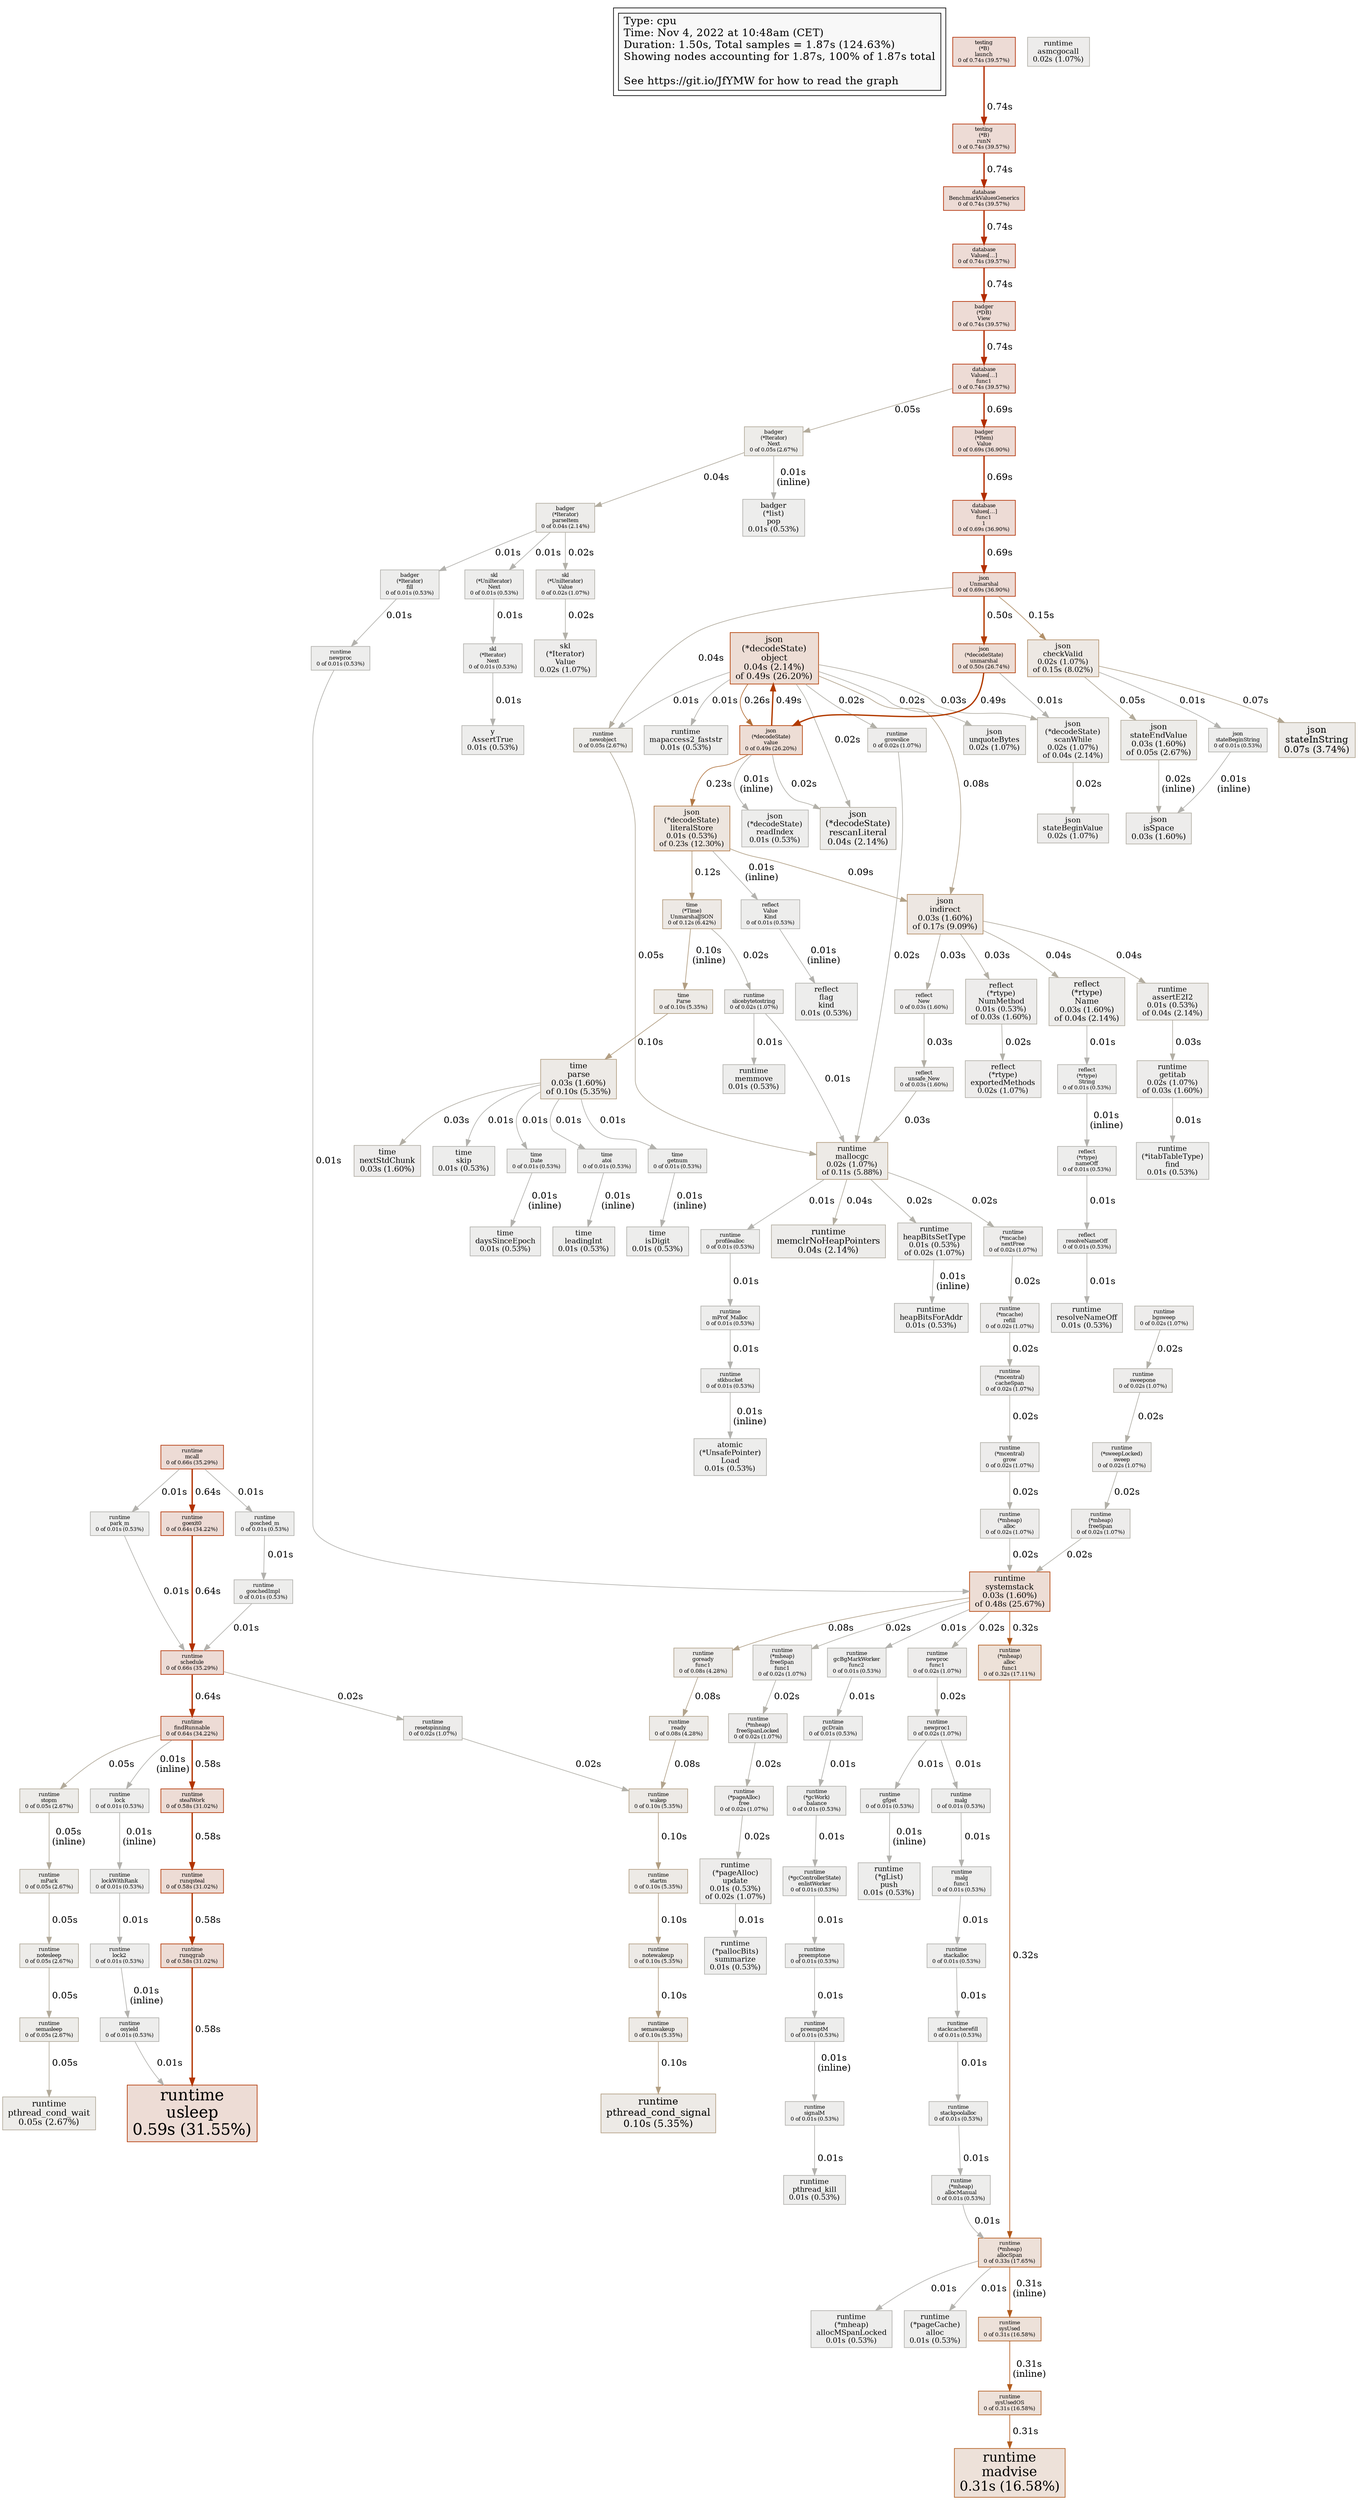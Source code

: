 digraph "unnamed" {
node [style=filled fillcolor="#f8f8f8"]
subgraph cluster_L { "Type: cpu" [shape=box fontsize=16 label="Type: cpu\lTime: Nov 4, 2022 at 10:48am (CET)\lDuration: 1.50s, Total samples = 1.87s (124.63%)\lShowing nodes accounting for 1.87s, 100% of 1.87s total\l\lSee https://git.io/JfYMW for how to read the graph\l"] }
N1 [label="runtime\nsystemstack\n0.03s (1.60%)\nof 0.48s (25.67%)" id="node1" fontsize=12 shape=box tooltip="runtime.systemstack (0.48s)" color="#b23b00" fillcolor="#edddd5"]
N2 [label="runtime\nusleep\n0.59s (31.55%)" id="node2" fontsize=24 shape=box tooltip="runtime.usleep (0.59s)" color="#b23400" fillcolor="#eddcd5"]
N3 [label="json\n(*decodeState)\nobject\n0.04s (2.14%)\nof 0.49s (26.20%)" id="node3" fontsize=13 shape=box tooltip="encoding/json.(*decodeState).object (0.49s)" color="#b23b00" fillcolor="#edddd5"]
N4 [label="json\n(*decodeState)\nvalue\n0 of 0.49s (26.20%)" id="node4" fontsize=8 shape=box tooltip="encoding/json.(*decodeState).value (0.49s)" color="#b23b00" fillcolor="#edddd5"]
N5 [label="runtime\nmcall\n0 of 0.66s (35.29%)" id="node5" fontsize=8 shape=box tooltip="runtime.mcall (0.66s)" color="#b22f00" fillcolor="#eddbd5"]
N6 [label="testing\n(*B)\nlaunch\n0 of 0.74s (39.57%)" id="node6" fontsize=8 shape=box tooltip="testing.(*B).launch (0.74s)" color="#b22b00" fillcolor="#eddbd5"]
N7 [label="json\nUnmarshal\n0 of 0.69s (36.90%)" id="node7" fontsize=8 shape=box tooltip="encoding/json.Unmarshal (0.69s)" color="#b22e00" fillcolor="#eddbd5"]
N8 [label="runtime\nmadvise\n0.31s (16.58%)" id="node8" fontsize=20 shape=box tooltip="runtime.madvise (0.31s)" color="#b25c1e" fillcolor="#ede1d9"]
N9 [label="json\nindirect\n0.03s (1.60%)\nof 0.17s (9.09%)" id="node9" fontsize=12 shape=box tooltip="encoding/json.indirect (0.17s)" color="#b28a61" fillcolor="#ede7e2"]
N10 [label="runtime\nmallocgc\n0.02s (1.07%)\nof 0.11s (5.88%)" id="node10" fontsize=11 shape=box tooltip="runtime.mallocgc (0.11s)" color="#b29c7e" fillcolor="#edeae6"]
N11 [label="json\n(*decodeState)\nliteralStore\n0.01s (0.53%)\nof 0.23s (12.30%)" id="node11" fontsize=11 shape=box tooltip="encoding/json.(*decodeState).literalStore (0.23s)" color="#b27744" fillcolor="#ede5de"]
N12 [label="runtime\nfindRunnable\n0 of 0.64s (34.22%)" id="node12" fontsize=8 shape=box tooltip="runtime.findRunnable (0.64s)" color="#b23100" fillcolor="#eddbd5"]
N13 [label="runtime\nschedule\n0 of 0.66s (35.29%)" id="node13" fontsize=8 shape=box tooltip="runtime.schedule (0.66s)" color="#b22f00" fillcolor="#eddbd5"]
N14 [label="json\ncheckValid\n0.02s (1.07%)\nof 0.15s (8.02%)" id="node14" fontsize=11 shape=box tooltip="encoding/json.checkValid (0.15s)" color="#b2906a" fillcolor="#ede8e3"]
N15 [label="time\nparse\n0.03s (1.60%)\nof 0.10s (5.35%)" id="node15" fontsize=12 shape=box tooltip="time.parse (0.10s)" color="#b29e82" fillcolor="#edeae6"]
N16 [label="database\nValues[…]\nfunc1\n0 of 0.74s (39.57%)" id="node16" fontsize=8 shape=box tooltip="github.com/christophwitzko/flight-booking-service/pkg/database.Values[...].func1 (0.74s)" color="#b22b00" fillcolor="#eddbd5"]
N17 [label="runtime\npthread_cond_signal\n0.10s (5.35%)" id="node17" fontsize=15 shape=box tooltip="runtime.pthread_cond_signal (0.10s)" color="#b29e82" fillcolor="#edeae6"]
N18 [label="runtime\n(*mheap)\nallocSpan\n0 of 0.33s (17.65%)" id="node18" fontsize=8 shape=box tooltip="runtime.(*mheap).allocSpan (0.33s)" color="#b25415" fillcolor="#ede0d8"]
N19 [label="json\nstateInString\n0.07s (3.74%)" id="node19" fontsize=14 shape=box tooltip="encoding/json.stateInString (0.07s)" color="#b2a691" fillcolor="#edebe8"]
N20 [label="json\n(*decodeState)\nrescanLiteral\n0.04s (2.14%)" id="node20" fontsize=13 shape=box tooltip="encoding/json.(*decodeState).rescanLiteral (0.04s)" color="#b2ac9f" fillcolor="#edecea"]
N21 [label="runtime\npthread_cond_wait\n0.05s (2.67%)" id="node21" fontsize=13 shape=box tooltip="runtime.pthread_cond_wait (0.05s)" color="#b2aa9a" fillcolor="#edece9"]
N22 [label="json\n(*decodeState)\nscanWhile\n0.02s (1.07%)\nof 0.04s (2.14%)" id="node22" fontsize=11 shape=box tooltip="encoding/json.(*decodeState).scanWhile (0.04s)" color="#b2ac9f" fillcolor="#edecea"]
N23 [label="json\nisSpace\n0.03s (1.60%)" id="node23" fontsize=12 shape=box tooltip="encoding/json.isSpace (0.03s)" color="#b2aea4" fillcolor="#edeceb"]
N24 [label="runtime\nmemclrNoHeapPointers\n0.04s (2.14%)" id="node24" fontsize=13 shape=box tooltip="runtime.memclrNoHeapPointers (0.04s)" color="#b2ac9f" fillcolor="#edecea"]
N25 [label="json\nstateEndValue\n0.03s (1.60%)\nof 0.05s (2.67%)" id="node25" fontsize=12 shape=box tooltip="encoding/json.stateEndValue (0.05s)" color="#b2aa9a" fillcolor="#edece9"]
N26 [label="time\n(*Time)\nUnmarshalJSON\n0 of 0.12s (6.42%)" id="node26" fontsize=8 shape=box tooltip="time.(*Time).UnmarshalJSON (0.12s)" color="#b29979" fillcolor="#ede9e5"]
N27 [label="runtime\nwakep\n0 of 0.10s (5.35%)" id="node27" fontsize=8 shape=box tooltip="runtime.wakep (0.10s)" color="#b29e82" fillcolor="#edeae6"]
N28 [label="json\n(*decodeState)\nunmarshal\n0 of 0.50s (26.74%)" id="node28" fontsize=8 shape=box tooltip="encoding/json.(*decodeState).unmarshal (0.50s)" color="#b23a00" fillcolor="#edddd5"]
N29 [label="reflect\n(*rtype)\nName\n0.03s (1.60%)\nof 0.04s (2.14%)" id="node29" fontsize=12 shape=box tooltip="reflect.(*rtype).Name (0.04s)" color="#b2ac9f" fillcolor="#edecea"]
N30 [label="badger\n(*Iterator)\nparseItem\n0 of 0.04s (2.14%)" id="node30" fontsize=8 shape=box tooltip="github.com/dgraph-io/badger/v3.(*Iterator).parseItem (0.04s)" color="#b2ac9f" fillcolor="#edecea"]
N31 [label="runtime\nasmcgocall\n0.02s (1.07%)" id="node31" fontsize=11 shape=box tooltip="runtime.asmcgocall (0.02s)" color="#b2b0a8" fillcolor="#edeceb"]
N32 [label="time\nnextStdChunk\n0.03s (1.60%)" id="node32" fontsize=12 shape=box tooltip="time.nextStdChunk (0.03s)" color="#b2aea4" fillcolor="#edeceb"]
N33 [label="runtime\ngetitab\n0.02s (1.07%)\nof 0.03s (1.60%)" id="node33" fontsize=11 shape=box tooltip="runtime.getitab (0.03s)" color="#b2aea4" fillcolor="#edeceb"]
N34 [label="runtime\nassertE2I2\n0.01s (0.53%)\nof 0.04s (2.14%)" id="node34" fontsize=11 shape=box tooltip="runtime.assertE2I2 (0.04s)" color="#b2ac9f" fillcolor="#edecea"]
N35 [label="json\nstateBeginValue\n0.02s (1.07%)" id="node35" fontsize=11 shape=box tooltip="encoding/json.stateBeginValue (0.02s)" color="#b2b0a8" fillcolor="#edeceb"]
N36 [label="json\nunquoteBytes\n0.02s (1.07%)" id="node36" fontsize=11 shape=box tooltip="encoding/json.unquoteBytes (0.02s)" color="#b2b0a8" fillcolor="#edeceb"]
N37 [label="skl\n(*Iterator)\nValue\n0.02s (1.07%)" id="node37" fontsize=11 shape=box tooltip="github.com/dgraph-io/badger/v3/skl.(*Iterator).Value (0.02s)" color="#b2b0a8" fillcolor="#edeceb"]
N38 [label="reflect\n(*rtype)\nexportedMethods\n0.02s (1.07%)" id="node38" fontsize=11 shape=box tooltip="reflect.(*rtype).exportedMethods (0.02s)" color="#b2b0a8" fillcolor="#edeceb"]
N39 [label="reflect\n(*rtype)\nNumMethod\n0.01s (0.53%)\nof 0.03s (1.60%)" id="node39" fontsize=11 shape=box tooltip="reflect.(*rtype).NumMethod (0.03s)" color="#b2aea4" fillcolor="#edeceb"]
N40 [label="badger\n(*Iterator)\nNext\n0 of 0.05s (2.67%)" id="node40" fontsize=8 shape=box tooltip="github.com/dgraph-io/badger/v3.(*Iterator).Next (0.05s)" color="#b2aa9a" fillcolor="#edece9"]
N41 [label="runtime\nnewobject\n0 of 0.05s (2.67%)" id="node41" fontsize=8 shape=box tooltip="runtime.newobject (0.05s)" color="#b2aa9a" fillcolor="#edece9"]
N42 [label="runtime\n(*pageAlloc)\nupdate\n0.01s (0.53%)\nof 0.02s (1.07%)" id="node42" fontsize=11 shape=box tooltip="runtime.(*pageAlloc).update (0.02s)" color="#b2b0a8" fillcolor="#edeceb"]
N43 [label="runtime\nheapBitsSetType\n0.01s (0.53%)\nof 0.02s (1.07%)" id="node43" fontsize=11 shape=box tooltip="runtime.heapBitsSetType (0.02s)" color="#b2b0a8" fillcolor="#edeceb"]
N44 [label="json\n(*decodeState)\nreadIndex\n0.01s (0.53%)" id="node44" fontsize=11 shape=box tooltip="encoding/json.(*decodeState).readIndex (0.01s)" color="#b2b1ad" fillcolor="#ededec"]
N45 [label="badger\n(*list)\npop\n0.01s (0.53%)" id="node45" fontsize=11 shape=box tooltip="github.com/dgraph-io/badger/v3.(*list).pop (0.01s)" color="#b2b1ad" fillcolor="#ededec"]
N46 [label="y\nAssertTrue\n0.01s (0.53%)" id="node46" fontsize=11 shape=box tooltip="github.com/dgraph-io/badger/v3/y.AssertTrue (0.01s)" color="#b2b1ad" fillcolor="#ededec"]
N47 [label="reflect\nflag\nkind\n0.01s (0.53%)" id="node47" fontsize=11 shape=box tooltip="reflect.flag.kind (0.01s)" color="#b2b1ad" fillcolor="#ededec"]
N48 [label="runtime\n(*gList)\npush\n0.01s (0.53%)" id="node48" fontsize=11 shape=box tooltip="runtime.(*gList).push (0.01s)" color="#b2b1ad" fillcolor="#ededec"]
N49 [label="runtime\n(*itabTableType)\nfind\n0.01s (0.53%)" id="node49" fontsize=11 shape=box tooltip="runtime.(*itabTableType).find (0.01s)" color="#b2b1ad" fillcolor="#ededec"]
N50 [label="runtime\n(*mheap)\nallocMSpanLocked\n0.01s (0.53%)" id="node50" fontsize=11 shape=box tooltip="runtime.(*mheap).allocMSpanLocked (0.01s)" color="#b2b1ad" fillcolor="#ededec"]
N51 [label="runtime\n(*pageCache)\nalloc\n0.01s (0.53%)" id="node51" fontsize=11 shape=box tooltip="runtime.(*pageCache).alloc (0.01s)" color="#b2b1ad" fillcolor="#ededec"]
N52 [label="runtime\n(*pallocBits)\nsummarize\n0.01s (0.53%)" id="node52" fontsize=11 shape=box tooltip="runtime.(*pallocBits).summarize (0.01s)" color="#b2b1ad" fillcolor="#ededec"]
N53 [label="runtime\nbgsweep\n0 of 0.02s (1.07%)" id="node53" fontsize=8 shape=box tooltip="runtime.bgsweep (0.02s)" color="#b2b0a8" fillcolor="#edeceb"]
N54 [label="runtime\nheapBitsForAddr\n0.01s (0.53%)" id="node54" fontsize=11 shape=box tooltip="runtime.heapBitsForAddr (0.01s)" color="#b2b1ad" fillcolor="#ededec"]
N55 [label="runtime\nmapaccess2_faststr\n0.01s (0.53%)" id="node55" fontsize=11 shape=box tooltip="runtime.mapaccess2_faststr (0.01s)" color="#b2b1ad" fillcolor="#ededec"]
N56 [label="runtime\nmemmove\n0.01s (0.53%)" id="node56" fontsize=11 shape=box tooltip="runtime.memmove (0.01s)" color="#b2b1ad" fillcolor="#ededec"]
N57 [label="runtime\nnewproc1\n0 of 0.02s (1.07%)" id="node57" fontsize=8 shape=box tooltip="runtime.newproc1 (0.02s)" color="#b2b0a8" fillcolor="#edeceb"]
N58 [label="runtime\npthread_kill\n0.01s (0.53%)" id="node58" fontsize=11 shape=box tooltip="runtime.pthread_kill (0.01s)" color="#b2b1ad" fillcolor="#ededec"]
N59 [label="runtime\nresolveNameOff\n0.01s (0.53%)" id="node59" fontsize=11 shape=box tooltip="runtime.resolveNameOff (0.01s)" color="#b2b1ad" fillcolor="#ededec"]
N60 [label="runtime\nslicebytetostring\n0 of 0.02s (1.07%)" id="node60" fontsize=8 shape=box tooltip="runtime.slicebytetostring (0.02s)" color="#b2b0a8" fillcolor="#edeceb"]
N61 [label="atomic\n(*UnsafePointer)\nLoad\n0.01s (0.53%)" id="node61" fontsize=11 shape=box tooltip="runtime/internal/atomic.(*UnsafePointer).Load (0.01s)" color="#b2b1ad" fillcolor="#ededec"]
N62 [label="time\ndaysSinceEpoch\n0.01s (0.53%)" id="node62" fontsize=11 shape=box tooltip="time.daysSinceEpoch (0.01s)" color="#b2b1ad" fillcolor="#ededec"]
N63 [label="time\nisDigit\n0.01s (0.53%)" id="node63" fontsize=11 shape=box tooltip="time.isDigit (0.01s)" color="#b2b1ad" fillcolor="#ededec"]
N64 [label="time\nleadingInt\n0.01s (0.53%)" id="node64" fontsize=11 shape=box tooltip="time.leadingInt (0.01s)" color="#b2b1ad" fillcolor="#ededec"]
N65 [label="time\nskip\n0.01s (0.53%)" id="node65" fontsize=11 shape=box tooltip="time.skip (0.01s)" color="#b2b1ad" fillcolor="#ededec"]
N66 [label="json\nstateBeginString\n0 of 0.01s (0.53%)" id="node66" fontsize=8 shape=box tooltip="encoding/json.stateBeginString (0.01s)" color="#b2b1ad" fillcolor="#ededec"]
N67 [label="database\nBenchmarkValuesGenerics\n0 of 0.74s (39.57%)" id="node67" fontsize=8 shape=box tooltip="github.com/christophwitzko/flight-booking-service/pkg/database.BenchmarkValuesGenerics (0.74s)" color="#b22b00" fillcolor="#eddbd5"]
N68 [label="database\nValues[…]\n0 of 0.74s (39.57%)" id="node68" fontsize=8 shape=box tooltip="github.com/christophwitzko/flight-booking-service/pkg/database.Values[...] (0.74s)" color="#b22b00" fillcolor="#eddbd5"]
N69 [label="database\nValues[…]\nfunc1\n1\n0 of 0.69s (36.90%)" id="node69" fontsize=8 shape=box tooltip="github.com/christophwitzko/flight-booking-service/pkg/database.Values[...].func1.1 (0.69s)" color="#b22e00" fillcolor="#eddbd5"]
N70 [label="badger\n(*DB)\nView\n0 of 0.74s (39.57%)" id="node70" fontsize=8 shape=box tooltip="github.com/dgraph-io/badger/v3.(*DB).View (0.74s)" color="#b22b00" fillcolor="#eddbd5"]
N71 [label="badger\n(*Item)\nValue\n0 of 0.69s (36.90%)" id="node71" fontsize=8 shape=box tooltip="github.com/dgraph-io/badger/v3.(*Item).Value (0.69s)" color="#b22e00" fillcolor="#eddbd5"]
N72 [label="badger\n(*Iterator)\nfill\n0 of 0.01s (0.53%)" id="node72" fontsize=8 shape=box tooltip="github.com/dgraph-io/badger/v3.(*Iterator).fill (0.01s)" color="#b2b1ad" fillcolor="#ededec"]
N73 [label="skl\n(*Iterator)\nNext\n0 of 0.01s (0.53%)" id="node73" fontsize=8 shape=box tooltip="github.com/dgraph-io/badger/v3/skl.(*Iterator).Next (0.01s)" color="#b2b1ad" fillcolor="#ededec"]
N74 [label="skl\n(*UniIterator)\nNext\n0 of 0.01s (0.53%)" id="node74" fontsize=8 shape=box tooltip="github.com/dgraph-io/badger/v3/skl.(*UniIterator).Next (0.01s)" color="#b2b1ad" fillcolor="#ededec"]
N75 [label="skl\n(*UniIterator)\nValue\n0 of 0.02s (1.07%)" id="node75" fontsize=8 shape=box tooltip="github.com/dgraph-io/badger/v3/skl.(*UniIterator).Value (0.02s)" color="#b2b0a8" fillcolor="#edeceb"]
N76 [label="reflect\n(*rtype)\nString\n0 of 0.01s (0.53%)" id="node76" fontsize=8 shape=box tooltip="reflect.(*rtype).String (0.01s)" color="#b2b1ad" fillcolor="#ededec"]
N77 [label="reflect\n(*rtype)\nnameOff\n0 of 0.01s (0.53%)" id="node77" fontsize=8 shape=box tooltip="reflect.(*rtype).nameOff (0.01s)" color="#b2b1ad" fillcolor="#ededec"]
N78 [label="reflect\nNew\n0 of 0.03s (1.60%)" id="node78" fontsize=8 shape=box tooltip="reflect.New (0.03s)" color="#b2aea4" fillcolor="#edeceb"]
N79 [label="reflect\nValue\nKind\n0 of 0.01s (0.53%)" id="node79" fontsize=8 shape=box tooltip="reflect.Value.Kind (0.01s)" color="#b2b1ad" fillcolor="#ededec"]
N80 [label="reflect\nresolveNameOff\n0 of 0.01s (0.53%)" id="node80" fontsize=8 shape=box tooltip="reflect.resolveNameOff (0.01s)" color="#b2b1ad" fillcolor="#ededec"]
N81 [label="reflect\nunsafe_New\n0 of 0.03s (1.60%)" id="node81" fontsize=8 shape=box tooltip="reflect.unsafe_New (0.03s)" color="#b2aea4" fillcolor="#edeceb"]
N82 [label="runtime\n(*gcControllerState)\nenlistWorker\n0 of 0.01s (0.53%)" id="node82" fontsize=8 shape=box tooltip="runtime.(*gcControllerState).enlistWorker (0.01s)" color="#b2b1ad" fillcolor="#ededec"]
N83 [label="runtime\n(*gcWork)\nbalance\n0 of 0.01s (0.53%)" id="node83" fontsize=8 shape=box tooltip="runtime.(*gcWork).balance (0.01s)" color="#b2b1ad" fillcolor="#ededec"]
N84 [label="runtime\n(*mcache)\nnextFree\n0 of 0.02s (1.07%)" id="node84" fontsize=8 shape=box tooltip="runtime.(*mcache).nextFree (0.02s)" color="#b2b0a8" fillcolor="#edeceb"]
N85 [label="runtime\n(*mcache)\nrefill\n0 of 0.02s (1.07%)" id="node85" fontsize=8 shape=box tooltip="runtime.(*mcache).refill (0.02s)" color="#b2b0a8" fillcolor="#edeceb"]
N86 [label="runtime\n(*mcentral)\ncacheSpan\n0 of 0.02s (1.07%)" id="node86" fontsize=8 shape=box tooltip="runtime.(*mcentral).cacheSpan (0.02s)" color="#b2b0a8" fillcolor="#edeceb"]
N87 [label="runtime\n(*mcentral)\ngrow\n0 of 0.02s (1.07%)" id="node87" fontsize=8 shape=box tooltip="runtime.(*mcentral).grow (0.02s)" color="#b2b0a8" fillcolor="#edeceb"]
N88 [label="runtime\n(*mheap)\nalloc\n0 of 0.02s (1.07%)" id="node88" fontsize=8 shape=box tooltip="runtime.(*mheap).alloc (0.02s)" color="#b2b0a8" fillcolor="#edeceb"]
N89 [label="runtime\n(*mheap)\nalloc\nfunc1\n0 of 0.32s (17.11%)" id="node89" fontsize=8 shape=box tooltip="runtime.(*mheap).alloc.func1 (0.32s)" color="#b25819" fillcolor="#ede1d8"]
N90 [label="runtime\n(*mheap)\nallocManual\n0 of 0.01s (0.53%)" id="node90" fontsize=8 shape=box tooltip="runtime.(*mheap).allocManual (0.01s)" color="#b2b1ad" fillcolor="#ededec"]
N91 [label="runtime\n(*mheap)\nfreeSpan\n0 of 0.02s (1.07%)" id="node91" fontsize=8 shape=box tooltip="runtime.(*mheap).freeSpan (0.02s)" color="#b2b0a8" fillcolor="#edeceb"]
N92 [label="runtime\n(*mheap)\nfreeSpan\nfunc1\n0 of 0.02s (1.07%)" id="node92" fontsize=8 shape=box tooltip="runtime.(*mheap).freeSpan.func1 (0.02s)" color="#b2b0a8" fillcolor="#edeceb"]
N93 [label="runtime\n(*mheap)\nfreeSpanLocked\n0 of 0.02s (1.07%)" id="node93" fontsize=8 shape=box tooltip="runtime.(*mheap).freeSpanLocked (0.02s)" color="#b2b0a8" fillcolor="#edeceb"]
N94 [label="runtime\n(*pageAlloc)\nfree\n0 of 0.02s (1.07%)" id="node94" fontsize=8 shape=box tooltip="runtime.(*pageAlloc).free (0.02s)" color="#b2b0a8" fillcolor="#edeceb"]
N95 [label="runtime\n(*sweepLocked)\nsweep\n0 of 0.02s (1.07%)" id="node95" fontsize=8 shape=box tooltip="runtime.(*sweepLocked).sweep (0.02s)" color="#b2b0a8" fillcolor="#edeceb"]
N96 [label="runtime\ngcBgMarkWorker\nfunc2\n0 of 0.01s (0.53%)" id="node96" fontsize=8 shape=box tooltip="runtime.gcBgMarkWorker.func2 (0.01s)" color="#b2b1ad" fillcolor="#ededec"]
N97 [label="runtime\ngcDrain\n0 of 0.01s (0.53%)" id="node97" fontsize=8 shape=box tooltip="runtime.gcDrain (0.01s)" color="#b2b1ad" fillcolor="#ededec"]
N98 [label="runtime\ngfget\n0 of 0.01s (0.53%)" id="node98" fontsize=8 shape=box tooltip="runtime.gfget (0.01s)" color="#b2b1ad" fillcolor="#ededec"]
N99 [label="runtime\ngoexit0\n0 of 0.64s (34.22%)" id="node99" fontsize=8 shape=box tooltip="runtime.goexit0 (0.64s)" color="#b23100" fillcolor="#eddbd5"]
N100 [label="runtime\ngoready\nfunc1\n0 of 0.08s (4.28%)" id="node100" fontsize=8 shape=box tooltip="runtime.goready.func1 (0.08s)" color="#b2a38c" fillcolor="#edebe8"]
N101 [label="runtime\ngoschedImpl\n0 of 0.01s (0.53%)" id="node101" fontsize=8 shape=box tooltip="runtime.goschedImpl (0.01s)" color="#b2b1ad" fillcolor="#ededec"]
N102 [label="runtime\ngosched_m\n0 of 0.01s (0.53%)" id="node102" fontsize=8 shape=box tooltip="runtime.gosched_m (0.01s)" color="#b2b1ad" fillcolor="#ededec"]
N103 [label="runtime\ngrowslice\n0 of 0.02s (1.07%)" id="node103" fontsize=8 shape=box tooltip="runtime.growslice (0.02s)" color="#b2b0a8" fillcolor="#edeceb"]
N104 [label="runtime\nlock\n0 of 0.01s (0.53%)" id="node104" fontsize=8 shape=box tooltip="runtime.lock (0.01s)" color="#b2b1ad" fillcolor="#ededec"]
N105 [label="runtime\nlock2\n0 of 0.01s (0.53%)" id="node105" fontsize=8 shape=box tooltip="runtime.lock2 (0.01s)" color="#b2b1ad" fillcolor="#ededec"]
N106 [label="runtime\nlockWithRank\n0 of 0.01s (0.53%)" id="node106" fontsize=8 shape=box tooltip="runtime.lockWithRank (0.01s)" color="#b2b1ad" fillcolor="#ededec"]
N107 [label="runtime\nmPark\n0 of 0.05s (2.67%)" id="node107" fontsize=8 shape=box tooltip="runtime.mPark (0.05s)" color="#b2aa9a" fillcolor="#edece9"]
N108 [label="runtime\nmProf_Malloc\n0 of 0.01s (0.53%)" id="node108" fontsize=8 shape=box tooltip="runtime.mProf_Malloc (0.01s)" color="#b2b1ad" fillcolor="#ededec"]
N109 [label="runtime\nmalg\n0 of 0.01s (0.53%)" id="node109" fontsize=8 shape=box tooltip="runtime.malg (0.01s)" color="#b2b1ad" fillcolor="#ededec"]
N110 [label="runtime\nmalg\nfunc1\n0 of 0.01s (0.53%)" id="node110" fontsize=8 shape=box tooltip="runtime.malg.func1 (0.01s)" color="#b2b1ad" fillcolor="#ededec"]
N111 [label="runtime\nnewproc\n0 of 0.01s (0.53%)" id="node111" fontsize=8 shape=box tooltip="runtime.newproc (0.01s)" color="#b2b1ad" fillcolor="#ededec"]
N112 [label="runtime\nnewproc\nfunc1\n0 of 0.02s (1.07%)" id="node112" fontsize=8 shape=box tooltip="runtime.newproc.func1 (0.02s)" color="#b2b0a8" fillcolor="#edeceb"]
N113 [label="runtime\nnotesleep\n0 of 0.05s (2.67%)" id="node113" fontsize=8 shape=box tooltip="runtime.notesleep (0.05s)" color="#b2aa9a" fillcolor="#edece9"]
N114 [label="runtime\nnotewakeup\n0 of 0.10s (5.35%)" id="node114" fontsize=8 shape=box tooltip="runtime.notewakeup (0.10s)" color="#b29e82" fillcolor="#edeae6"]
N115 [label="runtime\nosyield\n0 of 0.01s (0.53%)" id="node115" fontsize=8 shape=box tooltip="runtime.osyield (0.01s)" color="#b2b1ad" fillcolor="#ededec"]
N116 [label="runtime\npark_m\n0 of 0.01s (0.53%)" id="node116" fontsize=8 shape=box tooltip="runtime.park_m (0.01s)" color="#b2b1ad" fillcolor="#ededec"]
N117 [label="runtime\npreemptM\n0 of 0.01s (0.53%)" id="node117" fontsize=8 shape=box tooltip="runtime.preemptM (0.01s)" color="#b2b1ad" fillcolor="#ededec"]
N118 [label="runtime\npreemptone\n0 of 0.01s (0.53%)" id="node118" fontsize=8 shape=box tooltip="runtime.preemptone (0.01s)" color="#b2b1ad" fillcolor="#ededec"]
N119 [label="runtime\nprofilealloc\n0 of 0.01s (0.53%)" id="node119" fontsize=8 shape=box tooltip="runtime.profilealloc (0.01s)" color="#b2b1ad" fillcolor="#ededec"]
N120 [label="runtime\nready\n0 of 0.08s (4.28%)" id="node120" fontsize=8 shape=box tooltip="runtime.ready (0.08s)" color="#b2a38c" fillcolor="#edebe8"]
N121 [label="runtime\nresetspinning\n0 of 0.02s (1.07%)" id="node121" fontsize=8 shape=box tooltip="runtime.resetspinning (0.02s)" color="#b2b0a8" fillcolor="#edeceb"]
N122 [label="runtime\nrunqgrab\n0 of 0.58s (31.02%)" id="node122" fontsize=8 shape=box tooltip="runtime.runqgrab (0.58s)" color="#b23400" fillcolor="#eddcd5"]
N123 [label="runtime\nrunqsteal\n0 of 0.58s (31.02%)" id="node123" fontsize=8 shape=box tooltip="runtime.runqsteal (0.58s)" color="#b23400" fillcolor="#eddcd5"]
N124 [label="runtime\nsemasleep\n0 of 0.05s (2.67%)" id="node124" fontsize=8 shape=box tooltip="runtime.semasleep (0.05s)" color="#b2aa9a" fillcolor="#edece9"]
N125 [label="runtime\nsemawakeup\n0 of 0.10s (5.35%)" id="node125" fontsize=8 shape=box tooltip="runtime.semawakeup (0.10s)" color="#b29e82" fillcolor="#edeae6"]
N126 [label="runtime\nsignalM\n0 of 0.01s (0.53%)" id="node126" fontsize=8 shape=box tooltip="runtime.signalM (0.01s)" color="#b2b1ad" fillcolor="#ededec"]
N127 [label="runtime\nstackalloc\n0 of 0.01s (0.53%)" id="node127" fontsize=8 shape=box tooltip="runtime.stackalloc (0.01s)" color="#b2b1ad" fillcolor="#ededec"]
N128 [label="runtime\nstackcacherefill\n0 of 0.01s (0.53%)" id="node128" fontsize=8 shape=box tooltip="runtime.stackcacherefill (0.01s)" color="#b2b1ad" fillcolor="#ededec"]
N129 [label="runtime\nstackpoolalloc\n0 of 0.01s (0.53%)" id="node129" fontsize=8 shape=box tooltip="runtime.stackpoolalloc (0.01s)" color="#b2b1ad" fillcolor="#ededec"]
N130 [label="runtime\nstartm\n0 of 0.10s (5.35%)" id="node130" fontsize=8 shape=box tooltip="runtime.startm (0.10s)" color="#b29e82" fillcolor="#edeae6"]
N131 [label="runtime\nstealWork\n0 of 0.58s (31.02%)" id="node131" fontsize=8 shape=box tooltip="runtime.stealWork (0.58s)" color="#b23400" fillcolor="#eddcd5"]
N132 [label="runtime\nstkbucket\n0 of 0.01s (0.53%)" id="node132" fontsize=8 shape=box tooltip="runtime.stkbucket (0.01s)" color="#b2b1ad" fillcolor="#ededec"]
N133 [label="runtime\nstopm\n0 of 0.05s (2.67%)" id="node133" fontsize=8 shape=box tooltip="runtime.stopm (0.05s)" color="#b2aa9a" fillcolor="#edece9"]
N134 [label="runtime\nsweepone\n0 of 0.02s (1.07%)" id="node134" fontsize=8 shape=box tooltip="runtime.sweepone (0.02s)" color="#b2b0a8" fillcolor="#edeceb"]
N135 [label="runtime\nsysUsed\n0 of 0.31s (16.58%)" id="node135" fontsize=8 shape=box tooltip="runtime.sysUsed (0.31s)" color="#b25c1e" fillcolor="#ede1d9"]
N136 [label="runtime\nsysUsedOS\n0 of 0.31s (16.58%)" id="node136" fontsize=8 shape=box tooltip="runtime.sysUsedOS (0.31s)" color="#b25c1e" fillcolor="#ede1d9"]
N137 [label="testing\n(*B)\nrunN\n0 of 0.74s (39.57%)" id="node137" fontsize=8 shape=box tooltip="testing.(*B).runN (0.74s)" color="#b22b00" fillcolor="#eddbd5"]
N138 [label="time\nDate\n0 of 0.01s (0.53%)" id="node138" fontsize=8 shape=box tooltip="time.Date (0.01s)" color="#b2b1ad" fillcolor="#ededec"]
N139 [label="time\nParse\n0 of 0.10s (5.35%)" id="node139" fontsize=8 shape=box tooltip="time.Parse (0.10s)" color="#b29e82" fillcolor="#edeae6"]
N140 [label="time\natoi\n0 of 0.01s (0.53%)" id="node140" fontsize=8 shape=box tooltip="time.atoi (0.01s)" color="#b2b1ad" fillcolor="#ededec"]
N141 [label="time\ngetnum\n0 of 0.01s (0.53%)" id="node141" fontsize=8 shape=box tooltip="time.getnum (0.01s)" color="#b2b1ad" fillcolor="#ededec"]
N67 -> N68 [label=" 0.74s" weight=40 penwidth=2 color="#b22b00" tooltip="github.com/christophwitzko/flight-booking-service/pkg/database.BenchmarkValuesGenerics -> github.com/christophwitzko/flight-booking-service/pkg/database.Values[...] (0.74s)" labeltooltip="github.com/christophwitzko/flight-booking-service/pkg/database.BenchmarkValuesGenerics -> github.com/christophwitzko/flight-booking-service/pkg/database.Values[...] (0.74s)"]
N68 -> N70 [label=" 0.74s" weight=40 penwidth=2 color="#b22b00" tooltip="github.com/christophwitzko/flight-booking-service/pkg/database.Values[...] -> github.com/dgraph-io/badger/v3.(*DB).View (0.74s)" labeltooltip="github.com/christophwitzko/flight-booking-service/pkg/database.Values[...] -> github.com/dgraph-io/badger/v3.(*DB).View (0.74s)"]
N70 -> N16 [label=" 0.74s" weight=40 penwidth=2 color="#b22b00" tooltip="github.com/dgraph-io/badger/v3.(*DB).View -> github.com/christophwitzko/flight-booking-service/pkg/database.Values[...].func1 (0.74s)" labeltooltip="github.com/dgraph-io/badger/v3.(*DB).View -> github.com/christophwitzko/flight-booking-service/pkg/database.Values[...].func1 (0.74s)"]
N6 -> N137 [label=" 0.74s" weight=40 penwidth=2 color="#b22b00" tooltip="testing.(*B).launch -> testing.(*B).runN (0.74s)" labeltooltip="testing.(*B).launch -> testing.(*B).runN (0.74s)"]
N137 -> N67 [label=" 0.74s" weight=40 penwidth=2 color="#b22b00" tooltip="testing.(*B).runN -> github.com/christophwitzko/flight-booking-service/pkg/database.BenchmarkValuesGenerics (0.74s)" labeltooltip="testing.(*B).runN -> github.com/christophwitzko/flight-booking-service/pkg/database.BenchmarkValuesGenerics (0.74s)"]
N16 -> N71 [label=" 0.69s" weight=37 penwidth=2 color="#b22e00" tooltip="github.com/christophwitzko/flight-booking-service/pkg/database.Values[...].func1 -> github.com/dgraph-io/badger/v3.(*Item).Value (0.69s)" labeltooltip="github.com/christophwitzko/flight-booking-service/pkg/database.Values[...].func1 -> github.com/dgraph-io/badger/v3.(*Item).Value (0.69s)"]
N69 -> N7 [label=" 0.69s" weight=37 penwidth=2 color="#b22e00" tooltip="github.com/christophwitzko/flight-booking-service/pkg/database.Values[...].func1.1 -> encoding/json.Unmarshal (0.69s)" labeltooltip="github.com/christophwitzko/flight-booking-service/pkg/database.Values[...].func1.1 -> encoding/json.Unmarshal (0.69s)"]
N71 -> N69 [label=" 0.69s" weight=37 penwidth=2 color="#b22e00" tooltip="github.com/dgraph-io/badger/v3.(*Item).Value -> github.com/christophwitzko/flight-booking-service/pkg/database.Values[...].func1.1 (0.69s)" labeltooltip="github.com/dgraph-io/badger/v3.(*Item).Value -> github.com/christophwitzko/flight-booking-service/pkg/database.Values[...].func1.1 (0.69s)"]
N99 -> N13 [label=" 0.64s" weight=35 penwidth=2 color="#b23100" tooltip="runtime.goexit0 -> runtime.schedule (0.64s)" labeltooltip="runtime.goexit0 -> runtime.schedule (0.64s)"]
N5 -> N99 [label=" 0.64s" weight=35 penwidth=2 color="#b23100" tooltip="runtime.mcall -> runtime.goexit0 (0.64s)" labeltooltip="runtime.mcall -> runtime.goexit0 (0.64s)"]
N13 -> N12 [label=" 0.64s" weight=35 penwidth=2 color="#b23100" tooltip="runtime.schedule -> runtime.findRunnable (0.64s)" labeltooltip="runtime.schedule -> runtime.findRunnable (0.64s)"]
N12 -> N131 [label=" 0.58s" weight=32 penwidth=2 color="#b23400" tooltip="runtime.findRunnable -> runtime.stealWork (0.58s)" labeltooltip="runtime.findRunnable -> runtime.stealWork (0.58s)"]
N122 -> N2 [label=" 0.58s" weight=32 penwidth=2 color="#b23400" tooltip="runtime.runqgrab -> runtime.usleep (0.58s)" labeltooltip="runtime.runqgrab -> runtime.usleep (0.58s)"]
N123 -> N122 [label=" 0.58s" weight=32 penwidth=2 color="#b23400" tooltip="runtime.runqsteal -> runtime.runqgrab (0.58s)" labeltooltip="runtime.runqsteal -> runtime.runqgrab (0.58s)"]
N131 -> N123 [label=" 0.58s" weight=32 penwidth=2 color="#b23400" tooltip="runtime.stealWork -> runtime.runqsteal (0.58s)" labeltooltip="runtime.stealWork -> runtime.runqsteal (0.58s)"]
N7 -> N28 [label=" 0.50s" weight=27 penwidth=2 color="#b23a00" tooltip="encoding/json.Unmarshal -> encoding/json.(*decodeState).unmarshal (0.50s)" labeltooltip="encoding/json.Unmarshal -> encoding/json.(*decodeState).unmarshal (0.50s)"]
N28 -> N4 [label=" 0.49s" weight=27 penwidth=2 color="#b23b00" tooltip="encoding/json.(*decodeState).unmarshal -> encoding/json.(*decodeState).value (0.49s)" labeltooltip="encoding/json.(*decodeState).unmarshal -> encoding/json.(*decodeState).value (0.49s)"]
N4 -> N3 [label=" 0.49s" weight=27 penwidth=2 color="#b23b00" tooltip="encoding/json.(*decodeState).value -> encoding/json.(*decodeState).object (0.49s)" labeltooltip="encoding/json.(*decodeState).value -> encoding/json.(*decodeState).object (0.49s)"]
N89 -> N18 [label=" 0.32s" weight=18 color="#b25819" tooltip="runtime.(*mheap).alloc.func1 -> runtime.(*mheap).allocSpan (0.32s)" labeltooltip="runtime.(*mheap).alloc.func1 -> runtime.(*mheap).allocSpan (0.32s)"]
N1 -> N89 [label=" 0.32s" weight=18 color="#b25819" tooltip="runtime.systemstack -> runtime.(*mheap).alloc.func1 (0.32s)" labeltooltip="runtime.systemstack -> runtime.(*mheap).alloc.func1 (0.32s)"]
N18 -> N135 [label=" 0.31s\n (inline)" weight=17 color="#b25c1e" tooltip="runtime.(*mheap).allocSpan -> runtime.sysUsed (0.31s)" labeltooltip="runtime.(*mheap).allocSpan -> runtime.sysUsed (0.31s)"]
N135 -> N136 [label=" 0.31s\n (inline)" weight=17 color="#b25c1e" tooltip="runtime.sysUsed -> runtime.sysUsedOS (0.31s)" labeltooltip="runtime.sysUsed -> runtime.sysUsedOS (0.31s)"]
N136 -> N8 [label=" 0.31s" weight=17 color="#b25c1e" tooltip="runtime.sysUsedOS -> runtime.madvise (0.31s)" labeltooltip="runtime.sysUsedOS -> runtime.madvise (0.31s)"]
N3 -> N4 [label=" 0.26s" weight=14 color="#b26d36" tooltip="encoding/json.(*decodeState).object -> encoding/json.(*decodeState).value (0.26s)" labeltooltip="encoding/json.(*decodeState).object -> encoding/json.(*decodeState).value (0.26s)"]
N4 -> N11 [label=" 0.23s" weight=13 color="#b27744" tooltip="encoding/json.(*decodeState).value -> encoding/json.(*decodeState).literalStore (0.23s)" labeltooltip="encoding/json.(*decodeState).value -> encoding/json.(*decodeState).literalStore (0.23s)"]
N7 -> N14 [label=" 0.15s" weight=9 color="#b2906a" tooltip="encoding/json.Unmarshal -> encoding/json.checkValid (0.15s)" labeltooltip="encoding/json.Unmarshal -> encoding/json.checkValid (0.15s)"]
N11 -> N26 [label=" 0.12s" weight=7 color="#b29979" tooltip="encoding/json.(*decodeState).literalStore -> time.(*Time).UnmarshalJSON (0.12s)" labeltooltip="encoding/json.(*decodeState).literalStore -> time.(*Time).UnmarshalJSON (0.12s)"]
N114 -> N125 [label=" 0.10s" weight=6 color="#b29e82" tooltip="runtime.notewakeup -> runtime.semawakeup (0.10s)" labeltooltip="runtime.notewakeup -> runtime.semawakeup (0.10s)"]
N125 -> N17 [label=" 0.10s" weight=6 color="#b29e82" tooltip="runtime.semawakeup -> runtime.pthread_cond_signal (0.10s)" labeltooltip="runtime.semawakeup -> runtime.pthread_cond_signal (0.10s)"]
N130 -> N114 [label=" 0.10s" weight=6 color="#b29e82" tooltip="runtime.startm -> runtime.notewakeup (0.10s)" labeltooltip="runtime.startm -> runtime.notewakeup (0.10s)"]
N27 -> N130 [label=" 0.10s" weight=6 color="#b29e82" tooltip="runtime.wakep -> runtime.startm (0.10s)" labeltooltip="runtime.wakep -> runtime.startm (0.10s)"]
N26 -> N139 [label=" 0.10s\n (inline)" weight=6 color="#b29e82" tooltip="time.(*Time).UnmarshalJSON -> time.Parse (0.10s)" labeltooltip="time.(*Time).UnmarshalJSON -> time.Parse (0.10s)"]
N139 -> N15 [label=" 0.10s" weight=6 color="#b29e82" tooltip="time.Parse -> time.parse (0.10s)" labeltooltip="time.Parse -> time.parse (0.10s)"]
N11 -> N9 [label=" 0.09s" weight=5 color="#b2a187" tooltip="encoding/json.(*decodeState).literalStore -> encoding/json.indirect (0.09s)" labeltooltip="encoding/json.(*decodeState).literalStore -> encoding/json.indirect (0.09s)"]
N3 -> N9 [label=" 0.08s" weight=5 color="#b2a38c" tooltip="encoding/json.(*decodeState).object -> encoding/json.indirect (0.08s)" labeltooltip="encoding/json.(*decodeState).object -> encoding/json.indirect (0.08s)"]
N100 -> N120 [label=" 0.08s" weight=5 color="#b2a38c" tooltip="runtime.goready.func1 -> runtime.ready (0.08s)" labeltooltip="runtime.goready.func1 -> runtime.ready (0.08s)"]
N120 -> N27 [label=" 0.08s" weight=5 color="#b2a38c" tooltip="runtime.ready -> runtime.wakep (0.08s)" labeltooltip="runtime.ready -> runtime.wakep (0.08s)"]
N1 -> N100 [label=" 0.08s" weight=5 color="#b2a38c" tooltip="runtime.systemstack -> runtime.goready.func1 (0.08s)" labeltooltip="runtime.systemstack -> runtime.goready.func1 (0.08s)"]
N14 -> N19 [label=" 0.07s" weight=4 color="#b2a691" tooltip="encoding/json.checkValid -> encoding/json.stateInString (0.07s)" labeltooltip="encoding/json.checkValid -> encoding/json.stateInString (0.07s)"]
N14 -> N25 [label=" 0.05s" weight=3 color="#b2aa9a" tooltip="encoding/json.checkValid -> encoding/json.stateEndValue (0.05s)" labeltooltip="encoding/json.checkValid -> encoding/json.stateEndValue (0.05s)"]
N16 -> N40 [label=" 0.05s" weight=3 color="#b2aa9a" tooltip="github.com/christophwitzko/flight-booking-service/pkg/database.Values[...].func1 -> github.com/dgraph-io/badger/v3.(*Iterator).Next (0.05s)" labeltooltip="github.com/christophwitzko/flight-booking-service/pkg/database.Values[...].func1 -> github.com/dgraph-io/badger/v3.(*Iterator).Next (0.05s)"]
N12 -> N133 [label=" 0.05s" weight=3 color="#b2aa9a" tooltip="runtime.findRunnable -> runtime.stopm (0.05s)" labeltooltip="runtime.findRunnable -> runtime.stopm (0.05s)"]
N107 -> N113 [label=" 0.05s" weight=3 color="#b2aa9a" tooltip="runtime.mPark -> runtime.notesleep (0.05s)" labeltooltip="runtime.mPark -> runtime.notesleep (0.05s)"]
N41 -> N10 [label=" 0.05s" weight=3 color="#b2aa9a" tooltip="runtime.newobject -> runtime.mallocgc (0.05s)" labeltooltip="runtime.newobject -> runtime.mallocgc (0.05s)"]
N113 -> N124 [label=" 0.05s" weight=3 color="#b2aa9a" tooltip="runtime.notesleep -> runtime.semasleep (0.05s)" labeltooltip="runtime.notesleep -> runtime.semasleep (0.05s)"]
N124 -> N21 [label=" 0.05s" weight=3 color="#b2aa9a" tooltip="runtime.semasleep -> runtime.pthread_cond_wait (0.05s)" labeltooltip="runtime.semasleep -> runtime.pthread_cond_wait (0.05s)"]
N133 -> N107 [label=" 0.05s\n (inline)" weight=3 color="#b2aa9a" tooltip="runtime.stopm -> runtime.mPark (0.05s)" labeltooltip="runtime.stopm -> runtime.mPark (0.05s)"]
N7 -> N41 [label=" 0.04s" weight=3 color="#b2ac9f" tooltip="encoding/json.Unmarshal -> runtime.newobject (0.04s)" labeltooltip="encoding/json.Unmarshal -> runtime.newobject (0.04s)"]
N9 -> N29 [label=" 0.04s" weight=3 color="#b2ac9f" tooltip="encoding/json.indirect -> reflect.(*rtype).Name (0.04s)" labeltooltip="encoding/json.indirect -> reflect.(*rtype).Name (0.04s)"]
N9 -> N34 [label=" 0.04s" weight=3 color="#b2ac9f" tooltip="encoding/json.indirect -> runtime.assertE2I2 (0.04s)" labeltooltip="encoding/json.indirect -> runtime.assertE2I2 (0.04s)"]
N40 -> N30 [label=" 0.04s" weight=3 color="#b2ac9f" tooltip="github.com/dgraph-io/badger/v3.(*Iterator).Next -> github.com/dgraph-io/badger/v3.(*Iterator).parseItem (0.04s)" labeltooltip="github.com/dgraph-io/badger/v3.(*Iterator).Next -> github.com/dgraph-io/badger/v3.(*Iterator).parseItem (0.04s)"]
N10 -> N24 [label=" 0.04s" weight=3 color="#b2ac9f" tooltip="runtime.mallocgc -> runtime.memclrNoHeapPointers (0.04s)" labeltooltip="runtime.mallocgc -> runtime.memclrNoHeapPointers (0.04s)"]
N3 -> N22 [label=" 0.03s" weight=2 color="#b2aea4" tooltip="encoding/json.(*decodeState).object -> encoding/json.(*decodeState).scanWhile (0.03s)" labeltooltip="encoding/json.(*decodeState).object -> encoding/json.(*decodeState).scanWhile (0.03s)"]
N9 -> N39 [label=" 0.03s" weight=2 color="#b2aea4" tooltip="encoding/json.indirect -> reflect.(*rtype).NumMethod (0.03s)" labeltooltip="encoding/json.indirect -> reflect.(*rtype).NumMethod (0.03s)"]
N9 -> N78 [label=" 0.03s" weight=2 color="#b2aea4" tooltip="encoding/json.indirect -> reflect.New (0.03s)" labeltooltip="encoding/json.indirect -> reflect.New (0.03s)"]
N78 -> N81 [label=" 0.03s" weight=2 color="#b2aea4" tooltip="reflect.New -> reflect.unsafe_New (0.03s)" labeltooltip="reflect.New -> reflect.unsafe_New (0.03s)"]
N81 -> N10 [label=" 0.03s" weight=2 color="#b2aea4" tooltip="reflect.unsafe_New -> runtime.mallocgc (0.03s)" labeltooltip="reflect.unsafe_New -> runtime.mallocgc (0.03s)"]
N34 -> N33 [label=" 0.03s" weight=2 color="#b2aea4" tooltip="runtime.assertE2I2 -> runtime.getitab (0.03s)" labeltooltip="runtime.assertE2I2 -> runtime.getitab (0.03s)"]
N15 -> N32 [label=" 0.03s" weight=2 color="#b2aea4" tooltip="time.parse -> time.nextStdChunk (0.03s)" labeltooltip="time.parse -> time.nextStdChunk (0.03s)"]
N3 -> N20 [label=" 0.02s" weight=2 color="#b2b0a8" tooltip="encoding/json.(*decodeState).object -> encoding/json.(*decodeState).rescanLiteral (0.02s)" labeltooltip="encoding/json.(*decodeState).object -> encoding/json.(*decodeState).rescanLiteral (0.02s)"]
N3 -> N36 [label=" 0.02s" weight=2 color="#b2b0a8" tooltip="encoding/json.(*decodeState).object -> encoding/json.unquoteBytes (0.02s)" labeltooltip="encoding/json.(*decodeState).object -> encoding/json.unquoteBytes (0.02s)"]
N3 -> N103 [label=" 0.02s" weight=2 color="#b2b0a8" tooltip="encoding/json.(*decodeState).object -> runtime.growslice (0.02s)" labeltooltip="encoding/json.(*decodeState).object -> runtime.growslice (0.02s)"]
N22 -> N35 [label=" 0.02s" weight=2 color="#b2b0a8" tooltip="encoding/json.(*decodeState).scanWhile -> encoding/json.stateBeginValue (0.02s)" labeltooltip="encoding/json.(*decodeState).scanWhile -> encoding/json.stateBeginValue (0.02s)"]
N4 -> N20 [label=" 0.02s" weight=2 color="#b2b0a8" tooltip="encoding/json.(*decodeState).value -> encoding/json.(*decodeState).rescanLiteral (0.02s)" labeltooltip="encoding/json.(*decodeState).value -> encoding/json.(*decodeState).rescanLiteral (0.02s)"]
N25 -> N23 [label=" 0.02s\n (inline)" weight=2 color="#b2b0a8" tooltip="encoding/json.stateEndValue -> encoding/json.isSpace (0.02s)" labeltooltip="encoding/json.stateEndValue -> encoding/json.isSpace (0.02s)"]
N30 -> N75 [label=" 0.02s" weight=2 color="#b2b0a8" tooltip="github.com/dgraph-io/badger/v3.(*Iterator).parseItem -> github.com/dgraph-io/badger/v3/skl.(*UniIterator).Value (0.02s)" labeltooltip="github.com/dgraph-io/badger/v3.(*Iterator).parseItem -> github.com/dgraph-io/badger/v3/skl.(*UniIterator).Value (0.02s)"]
N75 -> N37 [label=" 0.02s" weight=2 color="#b2b0a8" tooltip="github.com/dgraph-io/badger/v3/skl.(*UniIterator).Value -> github.com/dgraph-io/badger/v3/skl.(*Iterator).Value (0.02s)" labeltooltip="github.com/dgraph-io/badger/v3/skl.(*UniIterator).Value -> github.com/dgraph-io/badger/v3/skl.(*Iterator).Value (0.02s)"]
N39 -> N38 [label=" 0.02s" weight=2 color="#b2b0a8" tooltip="reflect.(*rtype).NumMethod -> reflect.(*rtype).exportedMethods (0.02s)" labeltooltip="reflect.(*rtype).NumMethod -> reflect.(*rtype).exportedMethods (0.02s)"]
N84 -> N85 [label=" 0.02s" weight=2 color="#b2b0a8" tooltip="runtime.(*mcache).nextFree -> runtime.(*mcache).refill (0.02s)" labeltooltip="runtime.(*mcache).nextFree -> runtime.(*mcache).refill (0.02s)"]
N85 -> N86 [label=" 0.02s" weight=2 color="#b2b0a8" tooltip="runtime.(*mcache).refill -> runtime.(*mcentral).cacheSpan (0.02s)" labeltooltip="runtime.(*mcache).refill -> runtime.(*mcentral).cacheSpan (0.02s)"]
N86 -> N87 [label=" 0.02s" weight=2 color="#b2b0a8" tooltip="runtime.(*mcentral).cacheSpan -> runtime.(*mcentral).grow (0.02s)" labeltooltip="runtime.(*mcentral).cacheSpan -> runtime.(*mcentral).grow (0.02s)"]
N87 -> N88 [label=" 0.02s" weight=2 color="#b2b0a8" tooltip="runtime.(*mcentral).grow -> runtime.(*mheap).alloc (0.02s)" labeltooltip="runtime.(*mcentral).grow -> runtime.(*mheap).alloc (0.02s)"]
N88 -> N1 [label=" 0.02s" weight=2 color="#b2b0a8" tooltip="runtime.(*mheap).alloc -> runtime.systemstack (0.02s)" labeltooltip="runtime.(*mheap).alloc -> runtime.systemstack (0.02s)"]
N91 -> N1 [label=" 0.02s" weight=2 color="#b2b0a8" tooltip="runtime.(*mheap).freeSpan -> runtime.systemstack (0.02s)" labeltooltip="runtime.(*mheap).freeSpan -> runtime.systemstack (0.02s)"]
N92 -> N93 [label=" 0.02s" weight=2 color="#b2b0a8" tooltip="runtime.(*mheap).freeSpan.func1 -> runtime.(*mheap).freeSpanLocked (0.02s)" labeltooltip="runtime.(*mheap).freeSpan.func1 -> runtime.(*mheap).freeSpanLocked (0.02s)"]
N93 -> N94 [label=" 0.02s" weight=2 color="#b2b0a8" tooltip="runtime.(*mheap).freeSpanLocked -> runtime.(*pageAlloc).free (0.02s)" labeltooltip="runtime.(*mheap).freeSpanLocked -> runtime.(*pageAlloc).free (0.02s)"]
N94 -> N42 [label=" 0.02s" weight=2 color="#b2b0a8" tooltip="runtime.(*pageAlloc).free -> runtime.(*pageAlloc).update (0.02s)" labeltooltip="runtime.(*pageAlloc).free -> runtime.(*pageAlloc).update (0.02s)"]
N95 -> N91 [label=" 0.02s" weight=2 color="#b2b0a8" tooltip="runtime.(*sweepLocked).sweep -> runtime.(*mheap).freeSpan (0.02s)" labeltooltip="runtime.(*sweepLocked).sweep -> runtime.(*mheap).freeSpan (0.02s)"]
N53 -> N134 [label=" 0.02s" weight=2 color="#b2b0a8" tooltip="runtime.bgsweep -> runtime.sweepone (0.02s)" labeltooltip="runtime.bgsweep -> runtime.sweepone (0.02s)"]
N103 -> N10 [label=" 0.02s" weight=2 color="#b2b0a8" tooltip="runtime.growslice -> runtime.mallocgc (0.02s)" labeltooltip="runtime.growslice -> runtime.mallocgc (0.02s)"]
N10 -> N84 [label=" 0.02s" weight=2 color="#b2b0a8" tooltip="runtime.mallocgc -> runtime.(*mcache).nextFree (0.02s)" labeltooltip="runtime.mallocgc -> runtime.(*mcache).nextFree (0.02s)"]
N10 -> N43 [label=" 0.02s" weight=2 color="#b2b0a8" tooltip="runtime.mallocgc -> runtime.heapBitsSetType (0.02s)" labeltooltip="runtime.mallocgc -> runtime.heapBitsSetType (0.02s)"]
N112 -> N57 [label=" 0.02s" weight=2 color="#b2b0a8" tooltip="runtime.newproc.func1 -> runtime.newproc1 (0.02s)" labeltooltip="runtime.newproc.func1 -> runtime.newproc1 (0.02s)"]
N121 -> N27 [label=" 0.02s" weight=2 color="#b2b0a8" tooltip="runtime.resetspinning -> runtime.wakep (0.02s)" labeltooltip="runtime.resetspinning -> runtime.wakep (0.02s)"]
N13 -> N121 [label=" 0.02s" weight=2 color="#b2b0a8" tooltip="runtime.schedule -> runtime.resetspinning (0.02s)" labeltooltip="runtime.schedule -> runtime.resetspinning (0.02s)"]
N134 -> N95 [label=" 0.02s" weight=2 color="#b2b0a8" tooltip="runtime.sweepone -> runtime.(*sweepLocked).sweep (0.02s)" labeltooltip="runtime.sweepone -> runtime.(*sweepLocked).sweep (0.02s)"]
N1 -> N92 [label=" 0.02s" weight=2 color="#b2b0a8" tooltip="runtime.systemstack -> runtime.(*mheap).freeSpan.func1 (0.02s)" labeltooltip="runtime.systemstack -> runtime.(*mheap).freeSpan.func1 (0.02s)"]
N1 -> N112 [label=" 0.02s" weight=2 color="#b2b0a8" tooltip="runtime.systemstack -> runtime.newproc.func1 (0.02s)" labeltooltip="runtime.systemstack -> runtime.newproc.func1 (0.02s)"]
N26 -> N60 [label=" 0.02s" weight=2 color="#b2b0a8" tooltip="time.(*Time).UnmarshalJSON -> runtime.slicebytetostring (0.02s)" labeltooltip="time.(*Time).UnmarshalJSON -> runtime.slicebytetostring (0.02s)"]
N11 -> N79 [label=" 0.01s\n (inline)" color="#b2b1ad" tooltip="encoding/json.(*decodeState).literalStore -> reflect.Value.Kind (0.01s)" labeltooltip="encoding/json.(*decodeState).literalStore -> reflect.Value.Kind (0.01s)"]
N3 -> N55 [label=" 0.01s" color="#b2b1ad" tooltip="encoding/json.(*decodeState).object -> runtime.mapaccess2_faststr (0.01s)" labeltooltip="encoding/json.(*decodeState).object -> runtime.mapaccess2_faststr (0.01s)"]
N3 -> N41 [label=" 0.01s" color="#b2b1ad" tooltip="encoding/json.(*decodeState).object -> runtime.newobject (0.01s)" labeltooltip="encoding/json.(*decodeState).object -> runtime.newobject (0.01s)"]
N28 -> N22 [label=" 0.01s" color="#b2b1ad" tooltip="encoding/json.(*decodeState).unmarshal -> encoding/json.(*decodeState).scanWhile (0.01s)" labeltooltip="encoding/json.(*decodeState).unmarshal -> encoding/json.(*decodeState).scanWhile (0.01s)"]
N4 -> N44 [label=" 0.01s\n (inline)" color="#b2b1ad" tooltip="encoding/json.(*decodeState).value -> encoding/json.(*decodeState).readIndex (0.01s)" labeltooltip="encoding/json.(*decodeState).value -> encoding/json.(*decodeState).readIndex (0.01s)"]
N14 -> N66 [label=" 0.01s" color="#b2b1ad" tooltip="encoding/json.checkValid -> encoding/json.stateBeginString (0.01s)" labeltooltip="encoding/json.checkValid -> encoding/json.stateBeginString (0.01s)"]
N66 -> N23 [label=" 0.01s\n (inline)" color="#b2b1ad" tooltip="encoding/json.stateBeginString -> encoding/json.isSpace (0.01s)" labeltooltip="encoding/json.stateBeginString -> encoding/json.isSpace (0.01s)"]
N40 -> N45 [label=" 0.01s\n (inline)" color="#b2b1ad" tooltip="github.com/dgraph-io/badger/v3.(*Iterator).Next -> github.com/dgraph-io/badger/v3.(*list).pop (0.01s)" labeltooltip="github.com/dgraph-io/badger/v3.(*Iterator).Next -> github.com/dgraph-io/badger/v3.(*list).pop (0.01s)"]
N72 -> N111 [label=" 0.01s" color="#b2b1ad" tooltip="github.com/dgraph-io/badger/v3.(*Iterator).fill -> runtime.newproc (0.01s)" labeltooltip="github.com/dgraph-io/badger/v3.(*Iterator).fill -> runtime.newproc (0.01s)"]
N30 -> N72 [label=" 0.01s" color="#b2b1ad" tooltip="github.com/dgraph-io/badger/v3.(*Iterator).parseItem -> github.com/dgraph-io/badger/v3.(*Iterator).fill (0.01s)" labeltooltip="github.com/dgraph-io/badger/v3.(*Iterator).parseItem -> github.com/dgraph-io/badger/v3.(*Iterator).fill (0.01s)"]
N30 -> N74 [label=" 0.01s" color="#b2b1ad" tooltip="github.com/dgraph-io/badger/v3.(*Iterator).parseItem -> github.com/dgraph-io/badger/v3/skl.(*UniIterator).Next (0.01s)" labeltooltip="github.com/dgraph-io/badger/v3.(*Iterator).parseItem -> github.com/dgraph-io/badger/v3/skl.(*UniIterator).Next (0.01s)"]
N73 -> N46 [label=" 0.01s" color="#b2b1ad" tooltip="github.com/dgraph-io/badger/v3/skl.(*Iterator).Next -> github.com/dgraph-io/badger/v3/y.AssertTrue (0.01s)" labeltooltip="github.com/dgraph-io/badger/v3/skl.(*Iterator).Next -> github.com/dgraph-io/badger/v3/y.AssertTrue (0.01s)"]
N74 -> N73 [label=" 0.01s" color="#b2b1ad" tooltip="github.com/dgraph-io/badger/v3/skl.(*UniIterator).Next -> github.com/dgraph-io/badger/v3/skl.(*Iterator).Next (0.01s)" labeltooltip="github.com/dgraph-io/badger/v3/skl.(*UniIterator).Next -> github.com/dgraph-io/badger/v3/skl.(*Iterator).Next (0.01s)"]
N29 -> N76 [label=" 0.01s" color="#b2b1ad" tooltip="reflect.(*rtype).Name -> reflect.(*rtype).String (0.01s)" labeltooltip="reflect.(*rtype).Name -> reflect.(*rtype).String (0.01s)"]
N76 -> N77 [label=" 0.01s\n (inline)" color="#b2b1ad" tooltip="reflect.(*rtype).String -> reflect.(*rtype).nameOff (0.01s)" labeltooltip="reflect.(*rtype).String -> reflect.(*rtype).nameOff (0.01s)"]
N77 -> N80 [label=" 0.01s" color="#b2b1ad" tooltip="reflect.(*rtype).nameOff -> reflect.resolveNameOff (0.01s)" labeltooltip="reflect.(*rtype).nameOff -> reflect.resolveNameOff (0.01s)"]
N79 -> N47 [label=" 0.01s\n (inline)" color="#b2b1ad" tooltip="reflect.Value.Kind -> reflect.flag.kind (0.01s)" labeltooltip="reflect.Value.Kind -> reflect.flag.kind (0.01s)"]
N80 -> N59 [label=" 0.01s" color="#b2b1ad" tooltip="reflect.resolveNameOff -> runtime.resolveNameOff (0.01s)" labeltooltip="reflect.resolveNameOff -> runtime.resolveNameOff (0.01s)"]
N82 -> N118 [label=" 0.01s" color="#b2b1ad" tooltip="runtime.(*gcControllerState).enlistWorker -> runtime.preemptone (0.01s)" labeltooltip="runtime.(*gcControllerState).enlistWorker -> runtime.preemptone (0.01s)"]
N83 -> N82 [label=" 0.01s" color="#b2b1ad" tooltip="runtime.(*gcWork).balance -> runtime.(*gcControllerState).enlistWorker (0.01s)" labeltooltip="runtime.(*gcWork).balance -> runtime.(*gcControllerState).enlistWorker (0.01s)"]
N90 -> N18 [label=" 0.01s" color="#b2b1ad" tooltip="runtime.(*mheap).allocManual -> runtime.(*mheap).allocSpan (0.01s)" labeltooltip="runtime.(*mheap).allocManual -> runtime.(*mheap).allocSpan (0.01s)"]
N18 -> N50 [label=" 0.01s" color="#b2b1ad" tooltip="runtime.(*mheap).allocSpan -> runtime.(*mheap).allocMSpanLocked (0.01s)" labeltooltip="runtime.(*mheap).allocSpan -> runtime.(*mheap).allocMSpanLocked (0.01s)"]
N18 -> N51 [label=" 0.01s" color="#b2b1ad" tooltip="runtime.(*mheap).allocSpan -> runtime.(*pageCache).alloc (0.01s)" labeltooltip="runtime.(*mheap).allocSpan -> runtime.(*pageCache).alloc (0.01s)"]
N42 -> N52 [label=" 0.01s" color="#b2b1ad" tooltip="runtime.(*pageAlloc).update -> runtime.(*pallocBits).summarize (0.01s)" labeltooltip="runtime.(*pageAlloc).update -> runtime.(*pallocBits).summarize (0.01s)"]
N12 -> N104 [label=" 0.01s\n (inline)" color="#b2b1ad" tooltip="runtime.findRunnable -> runtime.lock (0.01s)" labeltooltip="runtime.findRunnable -> runtime.lock (0.01s)"]
N96 -> N97 [label=" 0.01s" color="#b2b1ad" tooltip="runtime.gcBgMarkWorker.func2 -> runtime.gcDrain (0.01s)" labeltooltip="runtime.gcBgMarkWorker.func2 -> runtime.gcDrain (0.01s)"]
N97 -> N83 [label=" 0.01s" color="#b2b1ad" tooltip="runtime.gcDrain -> runtime.(*gcWork).balance (0.01s)" labeltooltip="runtime.gcDrain -> runtime.(*gcWork).balance (0.01s)"]
N33 -> N49 [label=" 0.01s" color="#b2b1ad" tooltip="runtime.getitab -> runtime.(*itabTableType).find (0.01s)" labeltooltip="runtime.getitab -> runtime.(*itabTableType).find (0.01s)"]
N98 -> N48 [label=" 0.01s\n (inline)" color="#b2b1ad" tooltip="runtime.gfget -> runtime.(*gList).push (0.01s)" labeltooltip="runtime.gfget -> runtime.(*gList).push (0.01s)"]
N101 -> N13 [label=" 0.01s" color="#b2b1ad" tooltip="runtime.goschedImpl -> runtime.schedule (0.01s)" labeltooltip="runtime.goschedImpl -> runtime.schedule (0.01s)"]
N102 -> N101 [label=" 0.01s" color="#b2b1ad" tooltip="runtime.gosched_m -> runtime.goschedImpl (0.01s)" labeltooltip="runtime.gosched_m -> runtime.goschedImpl (0.01s)"]
N43 -> N54 [label=" 0.01s\n (inline)" color="#b2b1ad" tooltip="runtime.heapBitsSetType -> runtime.heapBitsForAddr (0.01s)" labeltooltip="runtime.heapBitsSetType -> runtime.heapBitsForAddr (0.01s)"]
N104 -> N106 [label=" 0.01s\n (inline)" color="#b2b1ad" tooltip="runtime.lock -> runtime.lockWithRank (0.01s)" labeltooltip="runtime.lock -> runtime.lockWithRank (0.01s)"]
N105 -> N115 [label=" 0.01s\n (inline)" color="#b2b1ad" tooltip="runtime.lock2 -> runtime.osyield (0.01s)" labeltooltip="runtime.lock2 -> runtime.osyield (0.01s)"]
N106 -> N105 [label=" 0.01s" color="#b2b1ad" tooltip="runtime.lockWithRank -> runtime.lock2 (0.01s)" labeltooltip="runtime.lockWithRank -> runtime.lock2 (0.01s)"]
N108 -> N132 [label=" 0.01s" color="#b2b1ad" tooltip="runtime.mProf_Malloc -> runtime.stkbucket (0.01s)" labeltooltip="runtime.mProf_Malloc -> runtime.stkbucket (0.01s)"]
N109 -> N110 [label=" 0.01s" color="#b2b1ad" tooltip="runtime.malg -> runtime.malg.func1 (0.01s)" labeltooltip="runtime.malg -> runtime.malg.func1 (0.01s)"]
N110 -> N127 [label=" 0.01s" color="#b2b1ad" tooltip="runtime.malg.func1 -> runtime.stackalloc (0.01s)" labeltooltip="runtime.malg.func1 -> runtime.stackalloc (0.01s)"]
N10 -> N119 [label=" 0.01s" color="#b2b1ad" tooltip="runtime.mallocgc -> runtime.profilealloc (0.01s)" labeltooltip="runtime.mallocgc -> runtime.profilealloc (0.01s)"]
N5 -> N102 [label=" 0.01s" color="#b2b1ad" tooltip="runtime.mcall -> runtime.gosched_m (0.01s)" labeltooltip="runtime.mcall -> runtime.gosched_m (0.01s)"]
N5 -> N116 [label=" 0.01s" color="#b2b1ad" tooltip="runtime.mcall -> runtime.park_m (0.01s)" labeltooltip="runtime.mcall -> runtime.park_m (0.01s)"]
N111 -> N1 [label=" 0.01s" color="#b2b1ad" tooltip="runtime.newproc -> runtime.systemstack (0.01s)" labeltooltip="runtime.newproc -> runtime.systemstack (0.01s)"]
N57 -> N98 [label=" 0.01s" color="#b2b1ad" tooltip="runtime.newproc1 -> runtime.gfget (0.01s)" labeltooltip="runtime.newproc1 -> runtime.gfget (0.01s)"]
N57 -> N109 [label=" 0.01s" color="#b2b1ad" tooltip="runtime.newproc1 -> runtime.malg (0.01s)" labeltooltip="runtime.newproc1 -> runtime.malg (0.01s)"]
N115 -> N2 [label=" 0.01s" color="#b2b1ad" tooltip="runtime.osyield -> runtime.usleep (0.01s)" labeltooltip="runtime.osyield -> runtime.usleep (0.01s)"]
N116 -> N13 [label=" 0.01s" color="#b2b1ad" tooltip="runtime.park_m -> runtime.schedule (0.01s)" labeltooltip="runtime.park_m -> runtime.schedule (0.01s)"]
N117 -> N126 [label=" 0.01s\n (inline)" color="#b2b1ad" tooltip="runtime.preemptM -> runtime.signalM (0.01s)" labeltooltip="runtime.preemptM -> runtime.signalM (0.01s)"]
N118 -> N117 [label=" 0.01s" color="#b2b1ad" tooltip="runtime.preemptone -> runtime.preemptM (0.01s)" labeltooltip="runtime.preemptone -> runtime.preemptM (0.01s)"]
N119 -> N108 [label=" 0.01s" color="#b2b1ad" tooltip="runtime.profilealloc -> runtime.mProf_Malloc (0.01s)" labeltooltip="runtime.profilealloc -> runtime.mProf_Malloc (0.01s)"]
N126 -> N58 [label=" 0.01s" color="#b2b1ad" tooltip="runtime.signalM -> runtime.pthread_kill (0.01s)" labeltooltip="runtime.signalM -> runtime.pthread_kill (0.01s)"]
N60 -> N10 [label=" 0.01s" color="#b2b1ad" tooltip="runtime.slicebytetostring -> runtime.mallocgc (0.01s)" labeltooltip="runtime.slicebytetostring -> runtime.mallocgc (0.01s)"]
N60 -> N56 [label=" 0.01s" color="#b2b1ad" tooltip="runtime.slicebytetostring -> runtime.memmove (0.01s)" labeltooltip="runtime.slicebytetostring -> runtime.memmove (0.01s)"]
N127 -> N128 [label=" 0.01s" color="#b2b1ad" tooltip="runtime.stackalloc -> runtime.stackcacherefill (0.01s)" labeltooltip="runtime.stackalloc -> runtime.stackcacherefill (0.01s)"]
N128 -> N129 [label=" 0.01s" color="#b2b1ad" tooltip="runtime.stackcacherefill -> runtime.stackpoolalloc (0.01s)" labeltooltip="runtime.stackcacherefill -> runtime.stackpoolalloc (0.01s)"]
N129 -> N90 [label=" 0.01s" color="#b2b1ad" tooltip="runtime.stackpoolalloc -> runtime.(*mheap).allocManual (0.01s)" labeltooltip="runtime.stackpoolalloc -> runtime.(*mheap).allocManual (0.01s)"]
N132 -> N61 [label=" 0.01s\n (inline)" color="#b2b1ad" tooltip="runtime.stkbucket -> runtime/internal/atomic.(*UnsafePointer).Load (0.01s)" labeltooltip="runtime.stkbucket -> runtime/internal/atomic.(*UnsafePointer).Load (0.01s)"]
N1 -> N96 [label=" 0.01s" color="#b2b1ad" tooltip="runtime.systemstack -> runtime.gcBgMarkWorker.func2 (0.01s)" labeltooltip="runtime.systemstack -> runtime.gcBgMarkWorker.func2 (0.01s)"]
N138 -> N62 [label=" 0.01s\n (inline)" color="#b2b1ad" tooltip="time.Date -> time.daysSinceEpoch (0.01s)" labeltooltip="time.Date -> time.daysSinceEpoch (0.01s)"]
N140 -> N64 [label=" 0.01s\n (inline)" color="#b2b1ad" tooltip="time.atoi -> time.leadingInt (0.01s)" labeltooltip="time.atoi -> time.leadingInt (0.01s)"]
N141 -> N63 [label=" 0.01s\n (inline)" color="#b2b1ad" tooltip="time.getnum -> time.isDigit (0.01s)" labeltooltip="time.getnum -> time.isDigit (0.01s)"]
N15 -> N138 [label=" 0.01s" color="#b2b1ad" tooltip="time.parse -> time.Date (0.01s)" labeltooltip="time.parse -> time.Date (0.01s)"]
N15 -> N140 [label=" 0.01s" color="#b2b1ad" tooltip="time.parse -> time.atoi (0.01s)" labeltooltip="time.parse -> time.atoi (0.01s)"]
N15 -> N141 [label=" 0.01s" color="#b2b1ad" tooltip="time.parse -> time.getnum (0.01s)" labeltooltip="time.parse -> time.getnum (0.01s)"]
N15 -> N65 [label=" 0.01s" color="#b2b1ad" tooltip="time.parse -> time.skip (0.01s)" labeltooltip="time.parse -> time.skip (0.01s)"]
}
